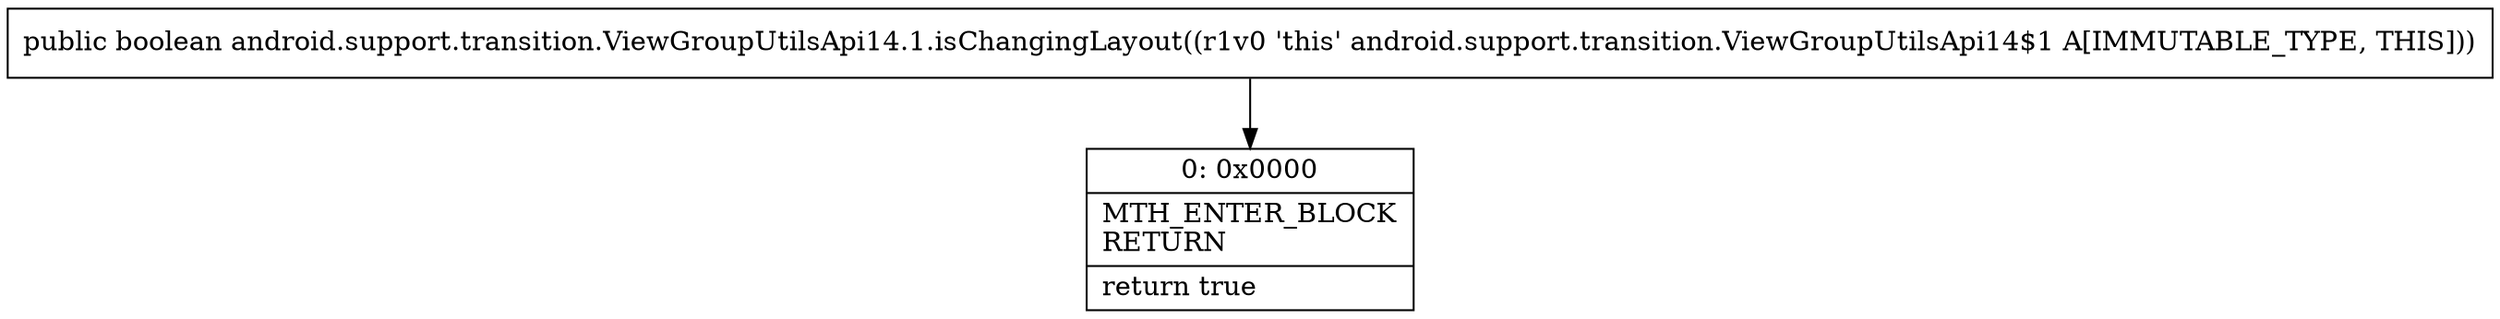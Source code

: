 digraph "CFG forandroid.support.transition.ViewGroupUtilsApi14.1.isChangingLayout()Z" {
Node_0 [shape=record,label="{0\:\ 0x0000|MTH_ENTER_BLOCK\lRETURN\l|return true\l}"];
MethodNode[shape=record,label="{public boolean android.support.transition.ViewGroupUtilsApi14.1.isChangingLayout((r1v0 'this' android.support.transition.ViewGroupUtilsApi14$1 A[IMMUTABLE_TYPE, THIS])) }"];
MethodNode -> Node_0;
}

